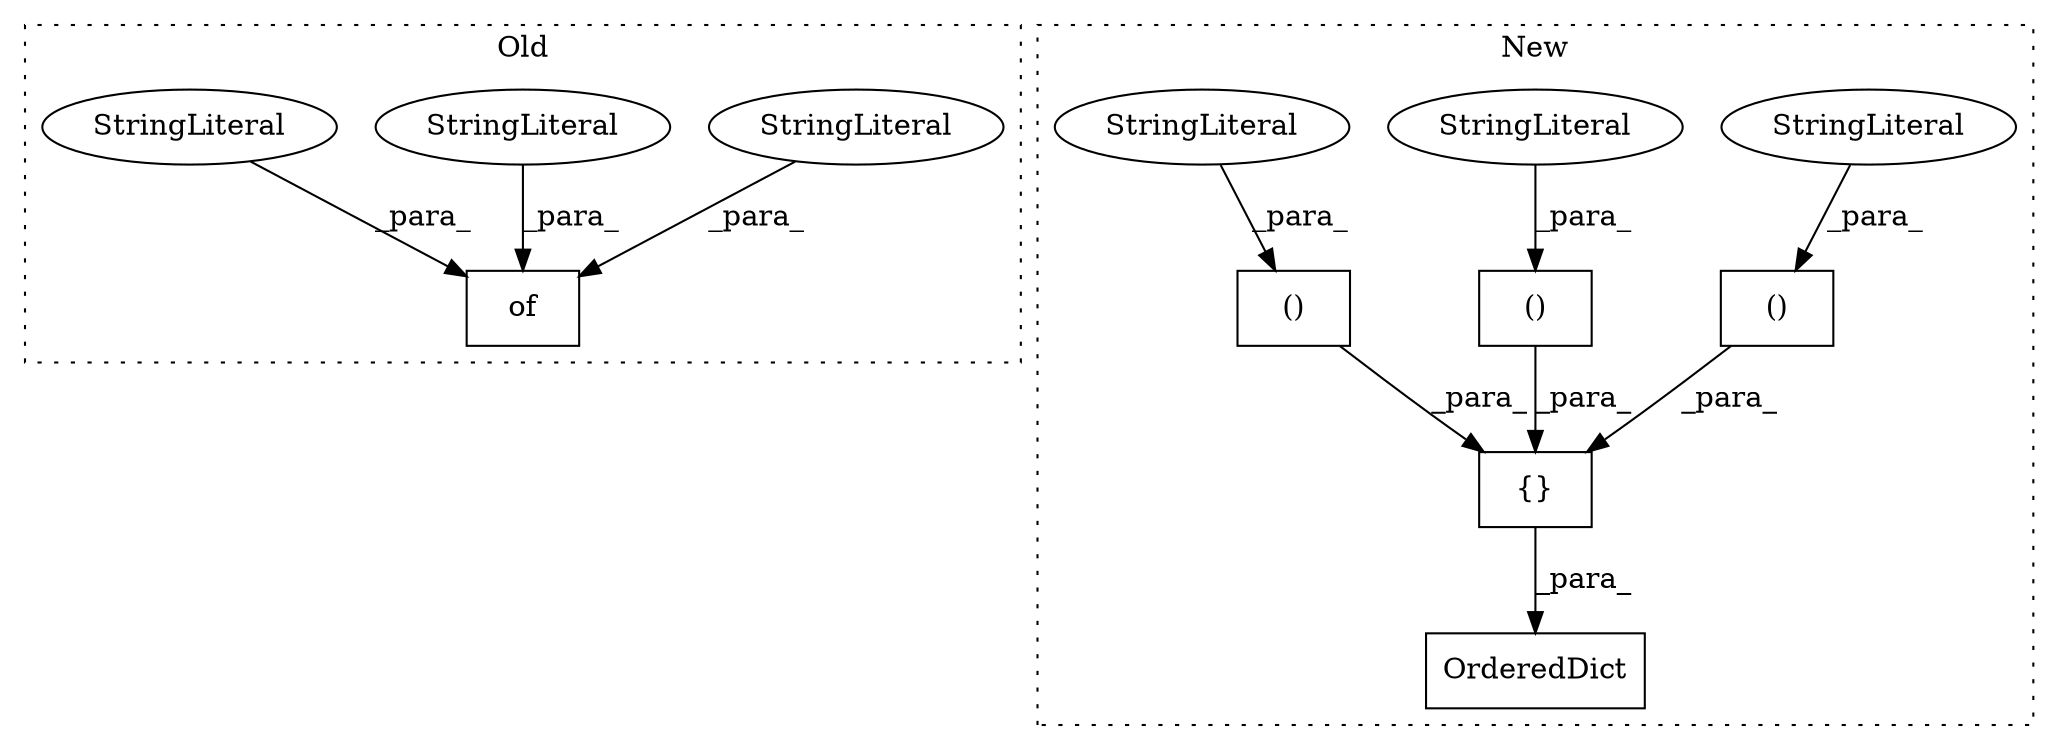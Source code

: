 digraph G {
subgraph cluster0 {
1 [label="of" a="32" s="3070,3180" l="3,1" shape="box"];
3 [label="StringLiteral" a="45" s="3150" l="6" shape="ellipse"];
4 [label="StringLiteral" a="45" s="3073" l="6" shape="ellipse"];
5 [label="StringLiteral" a="45" s="3114" l="6" shape="ellipse"];
label = "Old";
style="dotted";
}
subgraph cluster1 {
2 [label="OrderedDict" a="32" s="3086,3270" l="12,1" shape="box"];
6 [label="{}" a="4" s="3107,3268" l="6,2" shape="box"];
7 [label="()" a="106" s="3172" l="47" shape="box"];
8 [label="StringLiteral" a="45" s="3172" l="6" shape="ellipse"];
9 [label="()" a="106" s="3113" l="52" shape="box"];
10 [label="StringLiteral" a="45" s="3113" l="6" shape="ellipse"];
11 [label="()" a="106" s="3226" l="42" shape="box"];
12 [label="StringLiteral" a="45" s="3226" l="6" shape="ellipse"];
label = "New";
style="dotted";
}
3 -> 1 [label="_para_"];
4 -> 1 [label="_para_"];
5 -> 1 [label="_para_"];
6 -> 2 [label="_para_"];
7 -> 6 [label="_para_"];
8 -> 7 [label="_para_"];
9 -> 6 [label="_para_"];
10 -> 9 [label="_para_"];
11 -> 6 [label="_para_"];
12 -> 11 [label="_para_"];
}